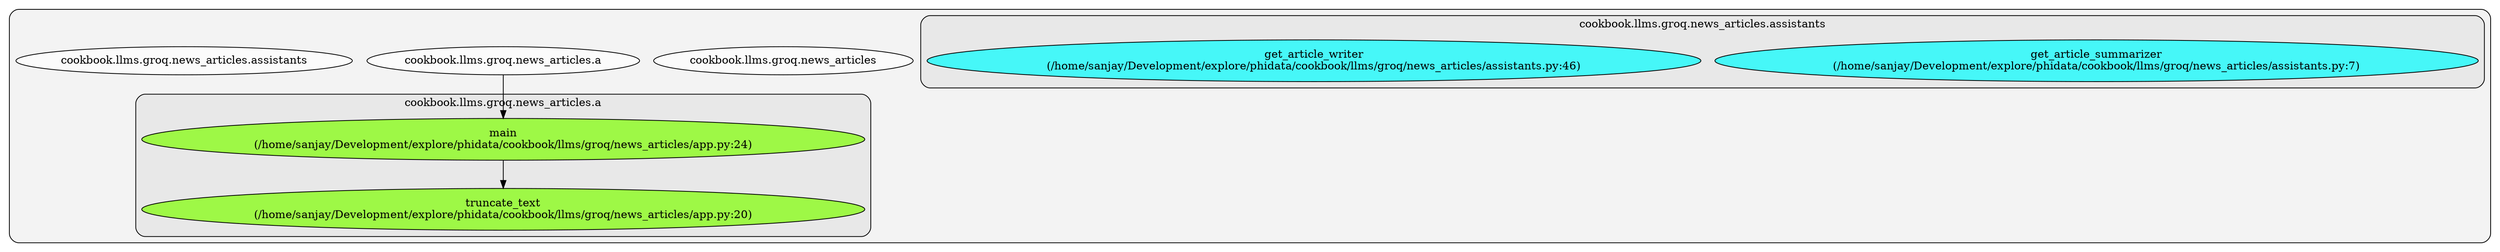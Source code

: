 digraph G {
    graph [rankdir=TB, clusterrank="local"];
    subgraph cluster_G {

        graph [style="filled,rounded", fillcolor="#80808018", label=""];
        cookbook__llms__groq__news_articles [label="cookbook.llms.groq.news_articles", style="filled", fillcolor="#ffffffb2", fontcolor="#000000", group="0"];
        cookbook__llms__groq__news_articles__a [label="cookbook.llms.groq.news_articles.a", style="filled", fillcolor="#ffffffb2", fontcolor="#000000", group="1"];
        cookbook__llms__groq__news_articles__assistants [label="cookbook.llms.groq.news_articles.assistants", style="filled", fillcolor="#ffffffb2", fontcolor="#000000", group="2"];
        subgraph cluster_cookbook__llms__groq__news_articles__a {

            graph [style="filled,rounded", fillcolor="#80808018", label="cookbook.llms.groq.news_articles.a"];
            cookbook__llms__groq__news_articles__a__main [label="main\n(/home/sanjay/Development/explore/phidata/cookbook/llms/groq/news_articles/app.py:24)", style="filled", fillcolor="#7fff00b2", fontcolor="#000000", group="1"];
            cookbook__llms__groq__news_articles__a__truncate_text [label="truncate_text\n(/home/sanjay/Development/explore/phidata/cookbook/llms/groq/news_articles/app.py:20)", style="filled", fillcolor="#7fff00b2", fontcolor="#000000", group="1"];
        }
        subgraph cluster_cookbook__llms__groq__news_articles__assistants {

            graph [style="filled,rounded", fillcolor="#80808018", label="cookbook.llms.groq.news_articles.assistants"];
            cookbook__llms__groq__news_articles__assistants__get_article_summarizer [label="get_article_summarizer\n(/home/sanjay/Development/explore/phidata/cookbook/llms/groq/news_articles/assistants.py:7)", style="filled", fillcolor="#00feffb2", fontcolor="#000000", group="2"];
            cookbook__llms__groq__news_articles__assistants__get_article_writer [label="get_article_writer\n(/home/sanjay/Development/explore/phidata/cookbook/llms/groq/news_articles/assistants.py:46)", style="filled", fillcolor="#00feffb2", fontcolor="#000000", group="2"];
        }
    }
        cookbook__llms__groq__news_articles__a -> cookbook__llms__groq__news_articles__a__main [style="solid",  color="#000000"];
        cookbook__llms__groq__news_articles__a__main -> cookbook__llms__groq__news_articles__a__truncate_text [style="solid",  color="#000000"];
    }
